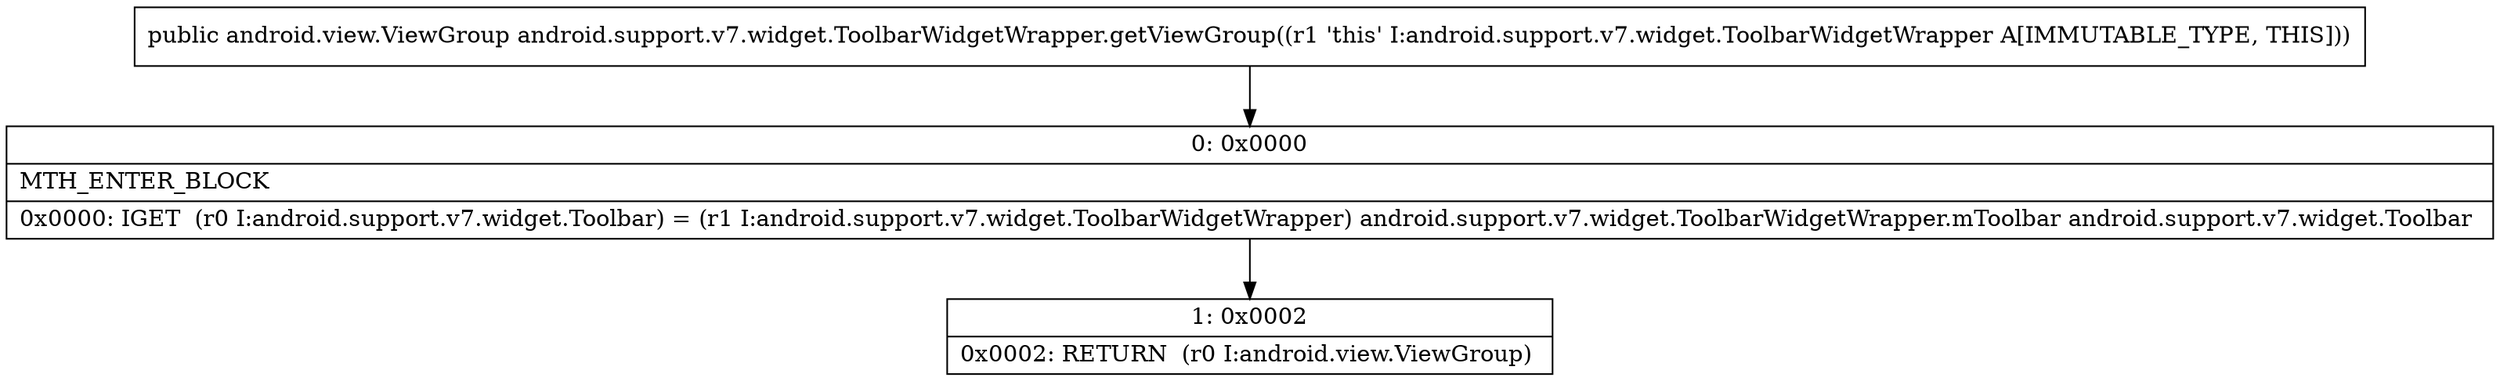 digraph "CFG forandroid.support.v7.widget.ToolbarWidgetWrapper.getViewGroup()Landroid\/view\/ViewGroup;" {
Node_0 [shape=record,label="{0\:\ 0x0000|MTH_ENTER_BLOCK\l|0x0000: IGET  (r0 I:android.support.v7.widget.Toolbar) = (r1 I:android.support.v7.widget.ToolbarWidgetWrapper) android.support.v7.widget.ToolbarWidgetWrapper.mToolbar android.support.v7.widget.Toolbar \l}"];
Node_1 [shape=record,label="{1\:\ 0x0002|0x0002: RETURN  (r0 I:android.view.ViewGroup) \l}"];
MethodNode[shape=record,label="{public android.view.ViewGroup android.support.v7.widget.ToolbarWidgetWrapper.getViewGroup((r1 'this' I:android.support.v7.widget.ToolbarWidgetWrapper A[IMMUTABLE_TYPE, THIS])) }"];
MethodNode -> Node_0;
Node_0 -> Node_1;
}

